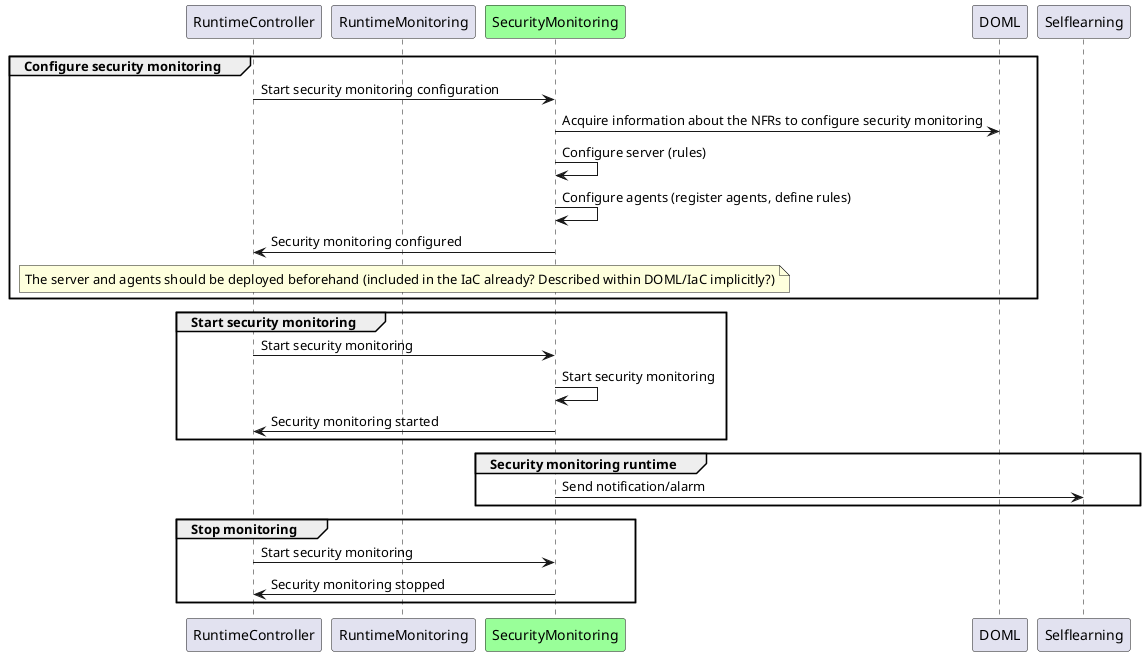 @startuml
participant RuntimeController
participant RuntimeMonitoring
participant SecurityMonitoring #99FF99
participant DOML
participant Selflearning

group Configure security monitoring
    RuntimeController->SecurityMonitoring: Start security monitoring configuration
    SecurityMonitoring -> DOML: Acquire information about the NFRs to configure security monitoring
    SecurityMonitoring -> SecurityMonitoring: Configure server (rules)
    SecurityMonitoring -> SecurityMonitoring: Configure agents (register agents, define rules)
    SecurityMonitoring -> RuntimeController: Security monitoring configured
    note over SecurityMonitoring,RuntimeController:The server and agents should be deployed beforehand (included in the IaC already? Described within DOML/IaC implicitly?)
end

group Start security monitoring
    RuntimeController->SecurityMonitoring: Start security monitoring 
    SecurityMonitoring -> SecurityMonitoring : Start security monitoring
    RuntimeController<-SecurityMonitoring: Security monitoring started
end

group Security monitoring runtime
    Selflearning<-SecurityMonitoring: Send notification/alarm
end

group Stop monitoring
    RuntimeController ->SecurityMonitoring: Start security monitoring
    SecurityMonitoring ->RuntimeController: Security monitoring stopped
end

@enduml